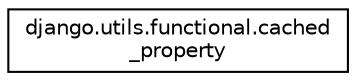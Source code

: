 digraph "Graphical Class Hierarchy"
{
 // LATEX_PDF_SIZE
  edge [fontname="Helvetica",fontsize="10",labelfontname="Helvetica",labelfontsize="10"];
  node [fontname="Helvetica",fontsize="10",shape=record];
  rankdir="LR";
  Node0 [label="django.utils.functional.cached\l_property",height=0.2,width=0.4,color="black", fillcolor="white", style="filled",URL="$classdjango_1_1utils_1_1functional_1_1cached__property.html",tooltip=" "];
}
